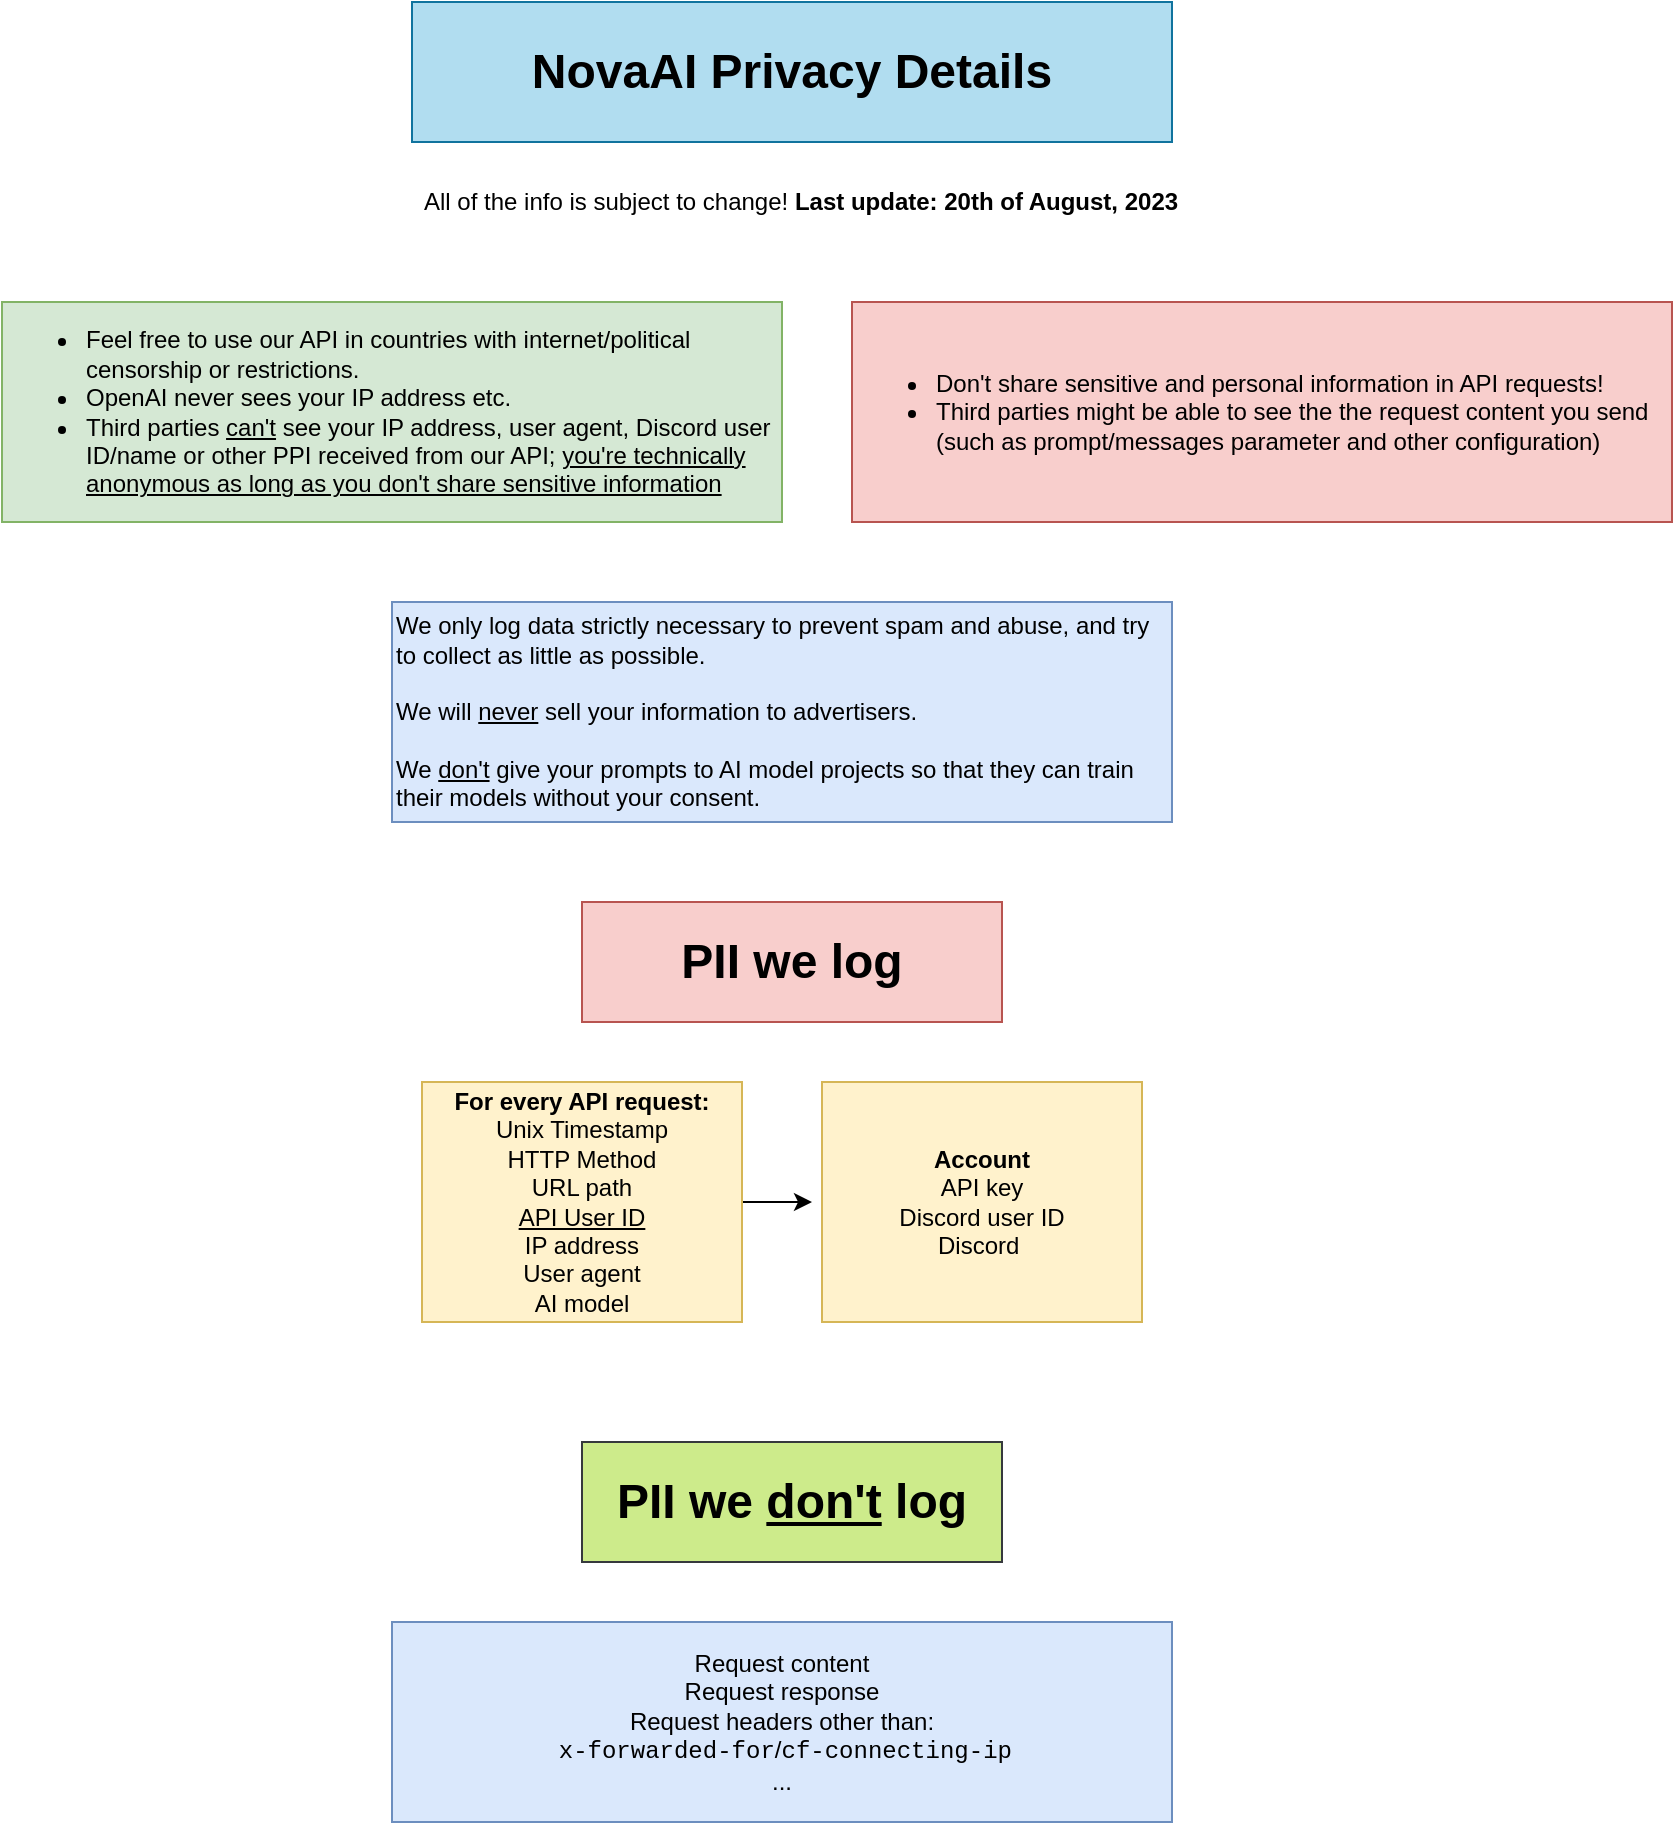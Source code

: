 <mxfile version="21.6.8" type="github">
  <diagram name="Page-1" id="RkhA-cvP_Ylwptsd7p7W">
    <mxGraphModel dx="3020" dy="1042" grid="1" gridSize="10" guides="1" tooltips="1" connect="1" arrows="1" fold="1" page="1" pageScale="1" pageWidth="850" pageHeight="1100" math="0" shadow="0">
      <root>
        <mxCell id="0" />
        <mxCell id="1" parent="0" />
        <mxCell id="SENzT0TBGtRkfwnPn_zZ-1" value="&lt;font style=&quot;font-size: 24px;&quot;&gt;&lt;b&gt;NovaAI Privacy Details&lt;/b&gt;&lt;/font&gt;" style="text;html=1;strokeColor=#10739e;fillColor=#b1ddf0;align=center;verticalAlign=middle;whiteSpace=wrap;rounded=0;" vertex="1" parent="1">
          <mxGeometry x="240" y="40" width="380" height="70" as="geometry" />
        </mxCell>
        <mxCell id="SENzT0TBGtRkfwnPn_zZ-11" value="&lt;div style=&quot;&quot;&gt;&lt;ul&gt;&lt;li&gt;Feel free to use our API in countries with internet/political censorship or restrictions.&lt;/li&gt;&lt;li&gt;OpenAI never sees your IP address etc.&lt;/li&gt;&lt;li&gt;Third parties &lt;u&gt;can&#39;t&lt;/u&gt;&amp;nbsp;see your IP address, user agent, Discord user ID/name or other PPI received from our API; &lt;u&gt;you&#39;re technically anonymous as long as you don&#39;t share sensitive information&lt;/u&gt;&lt;/li&gt;&lt;/ul&gt;&lt;/div&gt;" style="whiteSpace=wrap;html=1;fillColor=#d5e8d4;strokeColor=#82b366;align=left;" vertex="1" parent="1">
          <mxGeometry x="35" y="190" width="390" height="110" as="geometry" />
        </mxCell>
        <mxCell id="SENzT0TBGtRkfwnPn_zZ-12" value="&lt;ul&gt;&lt;li&gt;Don&#39;t share sensitive and personal information in API requests!&lt;/li&gt;&lt;li&gt;Third parties might be able to see the the request content you send (such as prompt/messages parameter and other configuration)&lt;/li&gt;&lt;/ul&gt;" style="whiteSpace=wrap;html=1;fillColor=#f8cecc;strokeColor=#b85450;align=left;" vertex="1" parent="1">
          <mxGeometry x="460" y="190" width="410" height="110" as="geometry" />
        </mxCell>
        <mxCell id="SENzT0TBGtRkfwnPn_zZ-13" value="&lt;span style=&quot;font-size: 24px;&quot;&gt;&lt;b&gt;PII we log&lt;/b&gt;&lt;/span&gt;" style="text;html=1;strokeColor=#b85450;fillColor=#f8cecc;align=center;verticalAlign=middle;whiteSpace=wrap;rounded=0;" vertex="1" parent="1">
          <mxGeometry x="325" y="490" width="210" height="60" as="geometry" />
        </mxCell>
        <mxCell id="SENzT0TBGtRkfwnPn_zZ-14" value="All of the info is subject to change! &lt;b&gt;Last update: 20th of August, 2023&lt;/b&gt;" style="text;strokeColor=none;fillColor=none;align=left;verticalAlign=middle;spacingLeft=4;spacingRight=4;overflow=hidden;points=[[0,0.5],[1,0.5]];portConstraint=eastwest;rotatable=0;whiteSpace=wrap;html=1;" vertex="1" parent="1">
          <mxGeometry x="240" y="130" width="390" height="20" as="geometry" />
        </mxCell>
        <mxCell id="SENzT0TBGtRkfwnPn_zZ-16" value="&lt;b&gt;Account&lt;br&gt;&lt;/b&gt;API key&lt;br&gt;Discord user ID&lt;br&gt;Discord&amp;nbsp;" style="whiteSpace=wrap;html=1;align=center;fillColor=#fff2cc;strokeColor=#d6b656;" vertex="1" parent="1">
          <mxGeometry x="445" y="580" width="160" height="120" as="geometry" />
        </mxCell>
        <mxCell id="SENzT0TBGtRkfwnPn_zZ-21" style="edgeStyle=orthogonalEdgeStyle;rounded=0;orthogonalLoop=1;jettySize=auto;html=1;" edge="1" parent="1" source="SENzT0TBGtRkfwnPn_zZ-17">
          <mxGeometry relative="1" as="geometry">
            <mxPoint x="440" y="640" as="targetPoint" />
          </mxGeometry>
        </mxCell>
        <mxCell id="SENzT0TBGtRkfwnPn_zZ-17" value="&lt;b&gt;For every API request:&lt;br&gt;&lt;/b&gt;Unix Timestamp&lt;br&gt;HTTP Method&lt;br&gt;URL path&lt;br&gt;&lt;u&gt;API User ID&lt;br&gt;&lt;/u&gt;IP address&lt;br&gt;User agent&lt;br&gt;AI model" style="whiteSpace=wrap;html=1;align=center;fillColor=#fff2cc;strokeColor=#d6b656;" vertex="1" parent="1">
          <mxGeometry x="245" y="580" width="160" height="120" as="geometry" />
        </mxCell>
        <mxCell id="SENzT0TBGtRkfwnPn_zZ-18" value="&lt;span style=&quot;font-size: 24px;&quot;&gt;&lt;b&gt;PII we &lt;u&gt;don&#39;t&lt;/u&gt;&amp;nbsp;log&lt;/b&gt;&lt;/span&gt;" style="text;html=1;strokeColor=#36393d;fillColor=#cdeb8b;align=center;verticalAlign=middle;whiteSpace=wrap;rounded=0;" vertex="1" parent="1">
          <mxGeometry x="325" y="760" width="210" height="60" as="geometry" />
        </mxCell>
        <mxCell id="SENzT0TBGtRkfwnPn_zZ-19" value="Request content&lt;br&gt;Request response&lt;br&gt;Request headers other than:&lt;br&gt;&amp;nbsp;&lt;font face=&quot;Courier New&quot;&gt;x-forwarded-for&lt;/font&gt;/&lt;font face=&quot;Courier New&quot;&gt;cf-connecting-ip&lt;/font&gt;&lt;br&gt;..." style="whiteSpace=wrap;html=1;align=center;fillColor=#dae8fc;strokeColor=#6c8ebf;" vertex="1" parent="1">
          <mxGeometry x="230" y="850" width="390" height="100" as="geometry" />
        </mxCell>
        <mxCell id="SENzT0TBGtRkfwnPn_zZ-22" value="&lt;div style=&quot;&quot;&gt;&lt;span style=&quot;background-color: initial;&quot;&gt;We only log data strictly necessary to prevent spam and abuse, and try to collect as little as possible.&lt;/span&gt;&lt;br&gt;&lt;/div&gt;&lt;div style=&quot;&quot;&gt;&lt;span style=&quot;background-color: initial;&quot;&gt;&lt;br&gt;&lt;/span&gt;&lt;/div&gt;&lt;div style=&quot;&quot;&gt;&lt;span style=&quot;background-color: initial;&quot;&gt;We will &lt;u&gt;never&lt;/u&gt;&amp;nbsp;sell your information to advertisers.&lt;/span&gt;&lt;/div&gt;&lt;div style=&quot;&quot;&gt;&lt;span style=&quot;background-color: initial;&quot;&gt;&lt;br&gt;&lt;/span&gt;&lt;/div&gt;&lt;div style=&quot;&quot;&gt;We &lt;u&gt;don&#39;t&lt;/u&gt;&amp;nbsp;give your prompts to AI model projects so that they can train their models without your consent.&lt;/div&gt;" style="whiteSpace=wrap;html=1;fillColor=#dae8fc;strokeColor=#6c8ebf;align=left;" vertex="1" parent="1">
          <mxGeometry x="230" y="340" width="390" height="110" as="geometry" />
        </mxCell>
      </root>
    </mxGraphModel>
  </diagram>
</mxfile>
